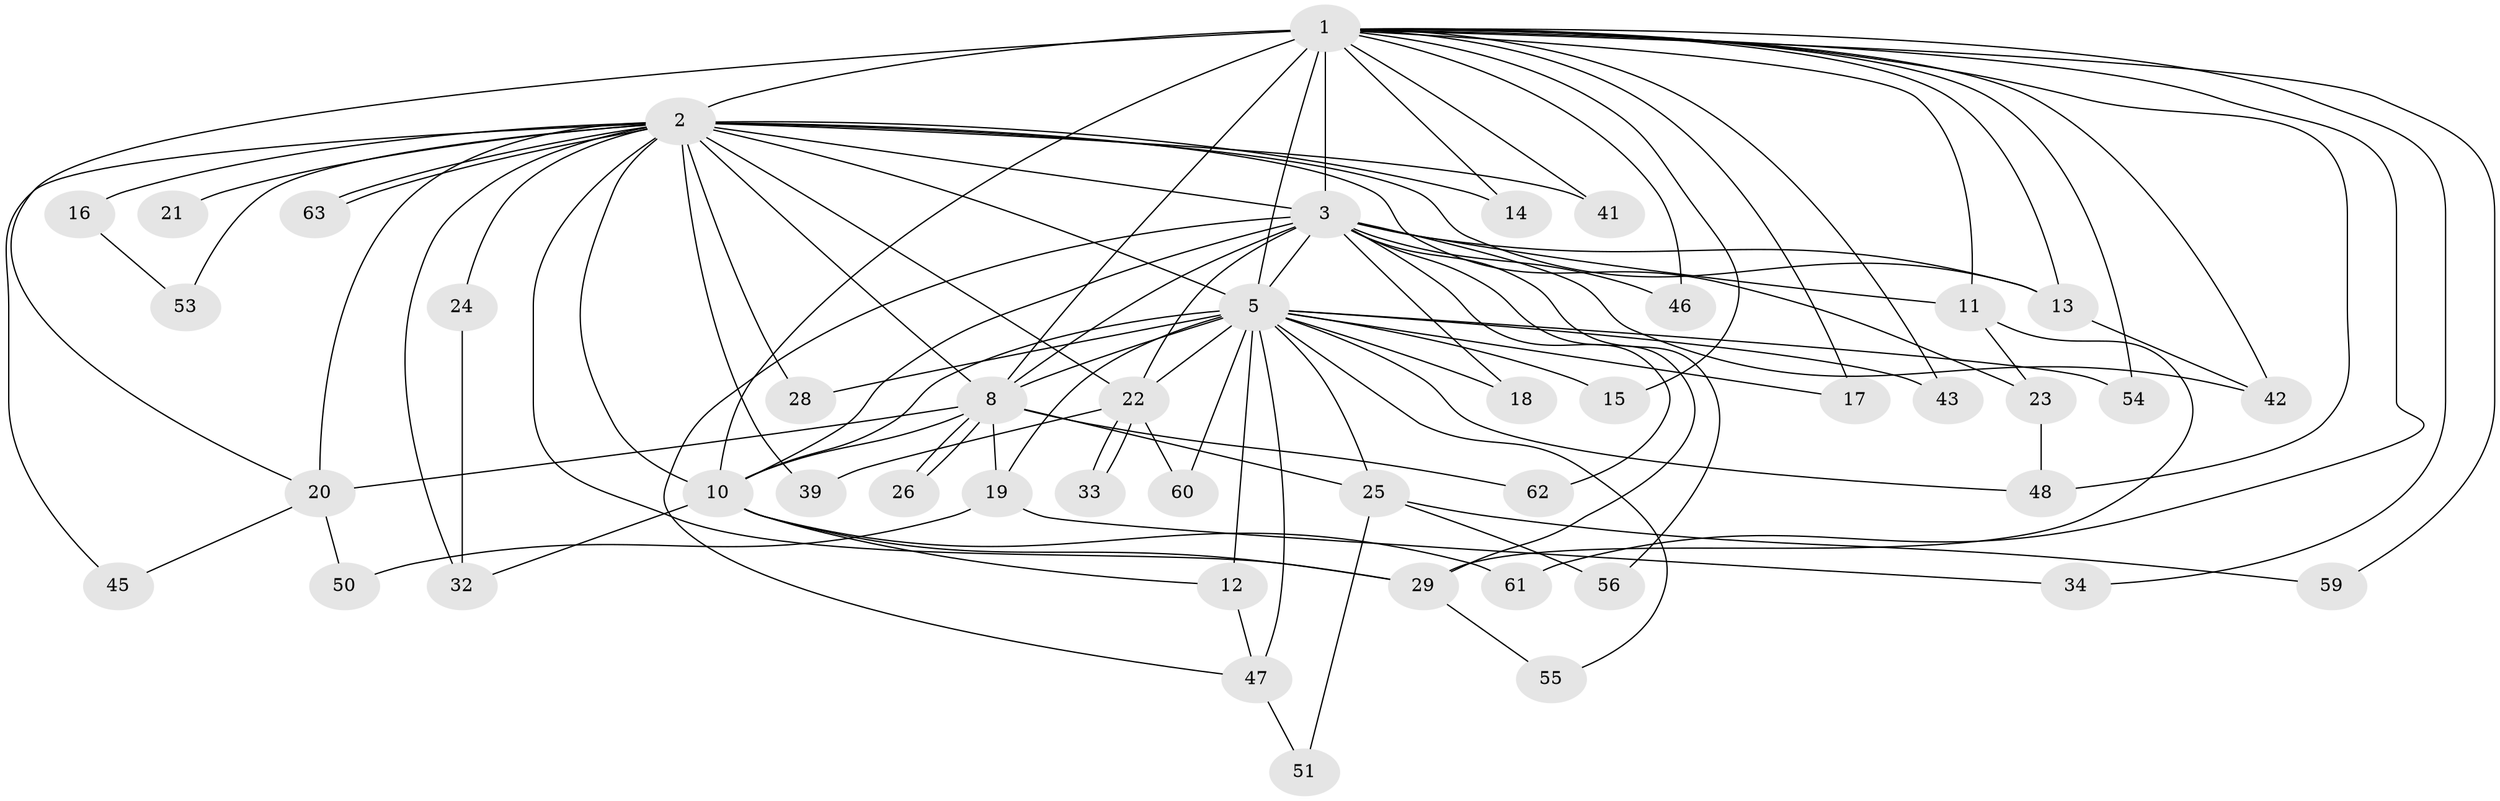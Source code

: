 // original degree distribution, {17: 0.015873015873015872, 20: 0.015873015873015872, 13: 0.015873015873015872, 19: 0.015873015873015872, 18: 0.015873015873015872, 16: 0.047619047619047616, 15: 0.015873015873015872, 14: 0.015873015873015872, 4: 0.1111111111111111, 3: 0.19047619047619047, 2: 0.5079365079365079, 5: 0.031746031746031744}
// Generated by graph-tools (version 1.1) at 2025/41/03/06/25 10:41:36]
// undirected, 46 vertices, 101 edges
graph export_dot {
graph [start="1"]
  node [color=gray90,style=filled];
  1 [super="+9"];
  2 [super="+4"];
  3 [super="+7"];
  5 [super="+6"];
  8 [super="+35"];
  10 [super="+44"];
  11 [super="+36"];
  12 [super="+31"];
  13 [super="+58"];
  14;
  15;
  16;
  17;
  18;
  19;
  20 [super="+37"];
  21;
  22 [super="+27"];
  23;
  24 [super="+38"];
  25 [super="+40"];
  26;
  28;
  29 [super="+30"];
  32;
  33;
  34;
  39;
  41;
  42 [super="+57"];
  43;
  45;
  46;
  47 [super="+49"];
  48 [super="+52"];
  50;
  51;
  53;
  54;
  55;
  56;
  59;
  60;
  61;
  62;
  63;
  1 -- 2 [weight=4];
  1 -- 3 [weight=4];
  1 -- 5 [weight=4];
  1 -- 8 [weight=2];
  1 -- 10 [weight=2];
  1 -- 13;
  1 -- 14;
  1 -- 15;
  1 -- 41;
  1 -- 46;
  1 -- 48;
  1 -- 54;
  1 -- 59;
  1 -- 34;
  1 -- 11;
  1 -- 42;
  1 -- 43;
  1 -- 17;
  1 -- 20;
  1 -- 61;
  2 -- 3 [weight=4];
  2 -- 5 [weight=4];
  2 -- 8 [weight=3];
  2 -- 10 [weight=2];
  2 -- 16 [weight=2];
  2 -- 23;
  2 -- 32;
  2 -- 39;
  2 -- 41;
  2 -- 45;
  2 -- 53;
  2 -- 63;
  2 -- 63;
  2 -- 14;
  2 -- 21;
  2 -- 22;
  2 -- 24;
  2 -- 28;
  2 -- 29;
  2 -- 20;
  2 -- 13;
  3 -- 5 [weight=4];
  3 -- 8 [weight=2];
  3 -- 10 [weight=3];
  3 -- 11;
  3 -- 29;
  3 -- 46;
  3 -- 62;
  3 -- 13;
  3 -- 18;
  3 -- 56;
  3 -- 42;
  3 -- 22;
  3 -- 47;
  5 -- 8 [weight=2];
  5 -- 10 [weight=2];
  5 -- 12 [weight=2];
  5 -- 15;
  5 -- 25 [weight=2];
  5 -- 28;
  5 -- 43;
  5 -- 47;
  5 -- 55;
  5 -- 48;
  5 -- 17;
  5 -- 18;
  5 -- 19;
  5 -- 22;
  5 -- 54;
  5 -- 60;
  8 -- 10;
  8 -- 19;
  8 -- 20;
  8 -- 26;
  8 -- 26;
  8 -- 62;
  8 -- 25;
  10 -- 12;
  10 -- 32;
  10 -- 61;
  10 -- 29;
  11 -- 23;
  11 -- 29;
  12 -- 47;
  13 -- 42;
  16 -- 53;
  19 -- 34;
  19 -- 50;
  20 -- 45;
  20 -- 50;
  22 -- 33;
  22 -- 33;
  22 -- 60;
  22 -- 39;
  23 -- 48;
  24 -- 32;
  25 -- 51;
  25 -- 56;
  25 -- 59;
  29 -- 55;
  47 -- 51;
}
